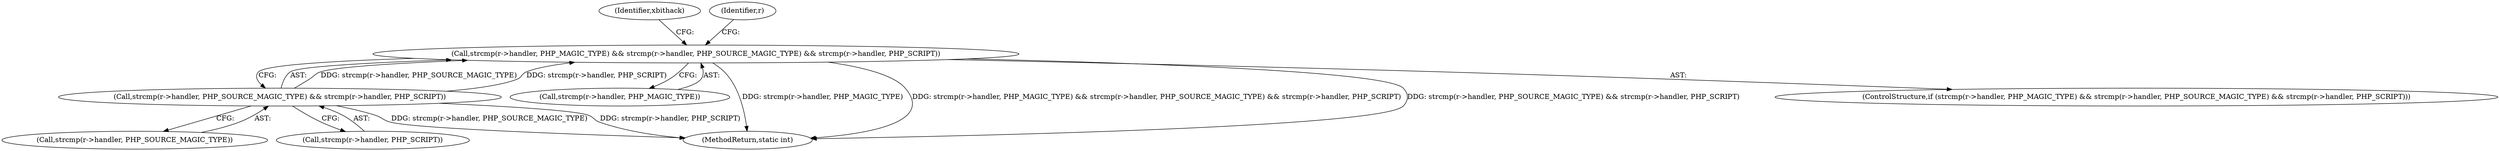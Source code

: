 digraph "0_php_809610f5ea38a83b284e1125d1fff129bdd615e7@API" {
"1000200" [label="(Call,strcmp(r->handler, PHP_MAGIC_TYPE) && strcmp(r->handler, PHP_SOURCE_MAGIC_TYPE) && strcmp(r->handler, PHP_SCRIPT))"];
"1000206" [label="(Call,strcmp(r->handler, PHP_SOURCE_MAGIC_TYPE) && strcmp(r->handler, PHP_SCRIPT))"];
"1000207" [label="(Call,strcmp(r->handler, PHP_SOURCE_MAGIC_TYPE))"];
"1000201" [label="(Call,strcmp(r->handler, PHP_MAGIC_TYPE))"];
"1000541" [label="(MethodReturn,static int)"];
"1000212" [label="(Call,strcmp(r->handler, PHP_SCRIPT))"];
"1000222" [label="(Identifier,xbithack)"];
"1000245" [label="(Identifier,r)"];
"1000199" [label="(ControlStructure,if (strcmp(r->handler, PHP_MAGIC_TYPE) && strcmp(r->handler, PHP_SOURCE_MAGIC_TYPE) && strcmp(r->handler, PHP_SCRIPT)))"];
"1000206" [label="(Call,strcmp(r->handler, PHP_SOURCE_MAGIC_TYPE) && strcmp(r->handler, PHP_SCRIPT))"];
"1000200" [label="(Call,strcmp(r->handler, PHP_MAGIC_TYPE) && strcmp(r->handler, PHP_SOURCE_MAGIC_TYPE) && strcmp(r->handler, PHP_SCRIPT))"];
"1000200" -> "1000199"  [label="AST: "];
"1000200" -> "1000201"  [label="CFG: "];
"1000200" -> "1000206"  [label="CFG: "];
"1000201" -> "1000200"  [label="AST: "];
"1000206" -> "1000200"  [label="AST: "];
"1000222" -> "1000200"  [label="CFG: "];
"1000245" -> "1000200"  [label="CFG: "];
"1000200" -> "1000541"  [label="DDG: strcmp(r->handler, PHP_MAGIC_TYPE)"];
"1000200" -> "1000541"  [label="DDG: strcmp(r->handler, PHP_MAGIC_TYPE) && strcmp(r->handler, PHP_SOURCE_MAGIC_TYPE) && strcmp(r->handler, PHP_SCRIPT)"];
"1000200" -> "1000541"  [label="DDG: strcmp(r->handler, PHP_SOURCE_MAGIC_TYPE) && strcmp(r->handler, PHP_SCRIPT)"];
"1000206" -> "1000200"  [label="DDG: strcmp(r->handler, PHP_SOURCE_MAGIC_TYPE)"];
"1000206" -> "1000200"  [label="DDG: strcmp(r->handler, PHP_SCRIPT)"];
"1000206" -> "1000207"  [label="CFG: "];
"1000206" -> "1000212"  [label="CFG: "];
"1000207" -> "1000206"  [label="AST: "];
"1000212" -> "1000206"  [label="AST: "];
"1000206" -> "1000541"  [label="DDG: strcmp(r->handler, PHP_SOURCE_MAGIC_TYPE)"];
"1000206" -> "1000541"  [label="DDG: strcmp(r->handler, PHP_SCRIPT)"];
}
